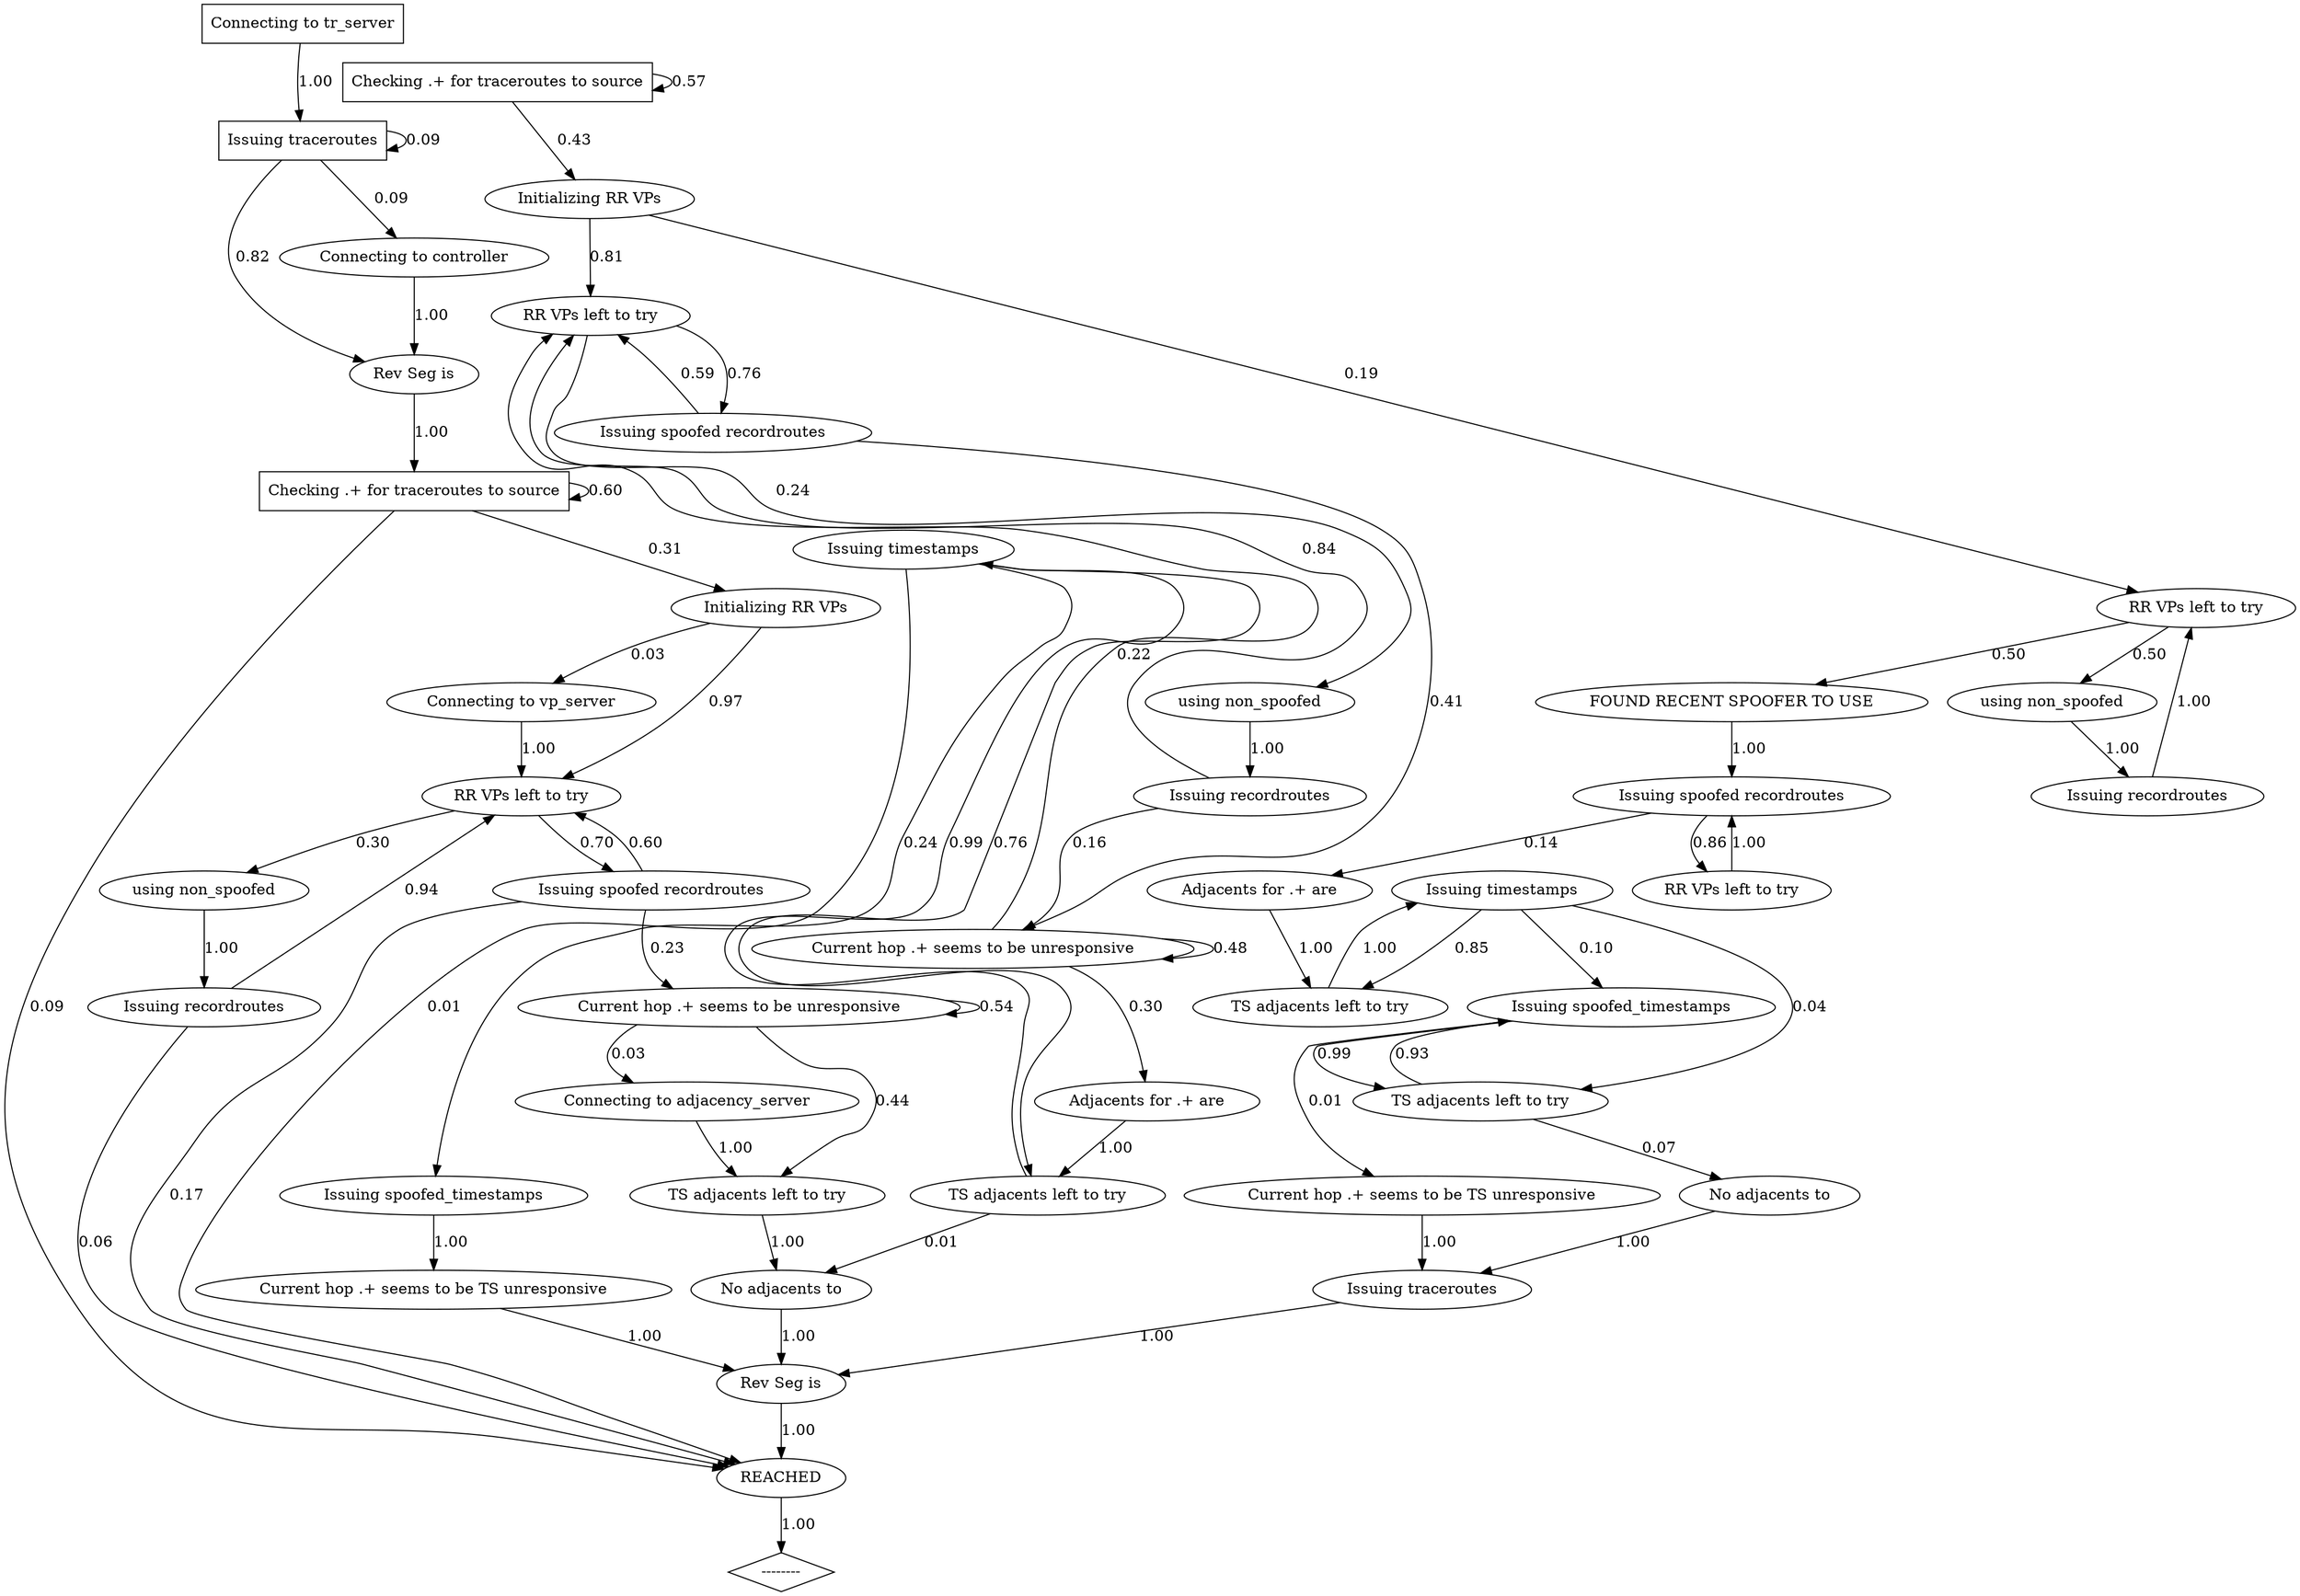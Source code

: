 digraph {
  1949589517 [label="Checking .+ for traceroutes to source",shape=box];
1949589517->1685182312 [label="0.31", weight="0.31"];
1949589517->373882728 [label="0.09", weight="0.09"];
1949589517->1949589517 [label="0.60", weight="0.60"];
  1901677475 [label="Issuing spoofed recordroutes"];
1901677475->1585215636 [label="0.59", weight="0.59"];
1901677475->2006746821 [label="0.41", weight="0.41"];
  2006746821 [label="Current hop .+ seems to be unresponsive"];
2006746821->1197875792 [label="0.30", weight="0.30"];
2006746821->2006746821 [label="0.48", weight="0.48"];
2006746821->1585215636 [label="0.22", weight="0.22"];
  496102288 [label="Issuing timestamps"];
496102288->365984831 [label="0.76", weight="0.76"];
496102288->373882728 [label="0.01", weight="0.01"];
496102288->344326933 [label="0.24", weight="0.24"];
  946479038 [label="Initializing RR VPs"];
946479038->1517596939 [label="0.19", weight="0.19"];
946479038->1585215636 [label="0.81", weight="0.81"];
  1025601370 [label="Current hop .+ seems to be unresponsive"];
1025601370->1667685889 [label="0.03", weight="0.03"];
1025601370->1025601370 [label="0.54", weight="0.54"];
1025601370->557757116 [label="0.44", weight="0.44"];
  344326933 [label="Issuing spoofed_timestamps"];
344326933->593348385 [label="1.00", weight="1.00"];
  1546867351 [label="Issuing timestamps"];
1546867351->1374830890 [label="0.10", weight="0.10"];
1546867351->1710293697 [label="0.85", weight="0.85"];
1546867351->1959884287 [label="0.04", weight="0.04"];
  1374830890 [label="Issuing spoofed_timestamps"];
1374830890->1959884287 [label="0.99", weight="0.99"];
1374830890->265621458 [label="0.01", weight="0.01"];
  657158900 [label="Rev Seg is"];
657158900->373882728 [label="1.00", weight="1.00"];
  307468946 [label="RR VPs left to try"];
307468946->2097261823 [label="1.00", weight="1.00"];
  22558696 [label="RR VPs left to try"];
22558696->603950563 [label="0.30", weight="0.30"];
22558696->764334724 [label="0.70", weight="0.70"];
  373882728 [label="REACHED"];
373882728->907430540 [label="1.00", weight="1.00"];
  990253721 [label="Adjacents for .+ are"];
990253721->1710293697 [label="1.00", weight="1.00"];
  1959884287 [label="TS adjacents left to try"];
1959884287->1374830890 [label="0.93", weight="0.93"];
1959884287->1392941214 [label="0.07", weight="0.07"];
  365984831 [label="TS adjacents left to try"];
365984831->496102288 [label="0.99", weight="0.99"];
365984831->783943498 [label="0.01", weight="0.01"];
  593348385 [label="Current hop .+ seems to be TS unresponsive"];
593348385->657158900 [label="1.00", weight="1.00"];
  1585215636 [label="RR VPs left to try"];
1585215636->330932989 [label="0.24", weight="0.24"];
1585215636->1901677475 [label="0.76", weight="0.76"];
  764334724 [label="Issuing spoofed recordroutes"];
764334724->1025601370 [label="0.23", weight="0.23"];
764334724->373882728 [label="0.17", weight="0.17"];
764334724->22558696 [label="0.60", weight="0.60"];
  1167558429 [label="Checking .+ for traceroutes to source",shape=box];
1167558429->1167558429 [label="0.57", weight="0.57"];
1167558429->946479038 [label="0.43", weight="0.43"];
  557757116 [label="TS adjacents left to try"];
557757116->783943498 [label="1.00", weight="1.00"];
  1392941214 [label="No adjacents to"];
1392941214->139689301 [label="1.00", weight="1.00"];
  603950563 [label="using non_spoofed"];
603950563->1874519541 [label="1.00", weight="1.00"];
  907430540 [label="--------",shape=diamond];
  2634125 [label="Issuing recordroutes"];
2634125->1585215636 [label="0.84", weight="0.84"];
2634125->2006746821 [label="0.16", weight="0.16"];
  2097261823 [label="Issuing spoofed recordroutes"];
2097261823->990253721 [label="0.14", weight="0.14"];
2097261823->307468946 [label="0.86", weight="0.86"];
  1685182312 [label="Initializing RR VPs"];
1685182312->1443747751 [label="0.03", weight="0.03"];
1685182312->22558696 [label="0.97", weight="0.97"];
  1710293697 [label="TS adjacents left to try"];
1710293697->1546867351 [label="1.00", weight="1.00"];
  594105569 [label="FOUND RECENT SPOOFER TO USE"];
594105569->2097261823 [label="1.00", weight="1.00"];
  139689301 [label="Issuing traceroutes"];
139689301->657158900 [label="1.00", weight="1.00"];
  63558014 [label="Issuing traceroutes",shape=box];
63558014->1242155321 [label="0.82", weight="0.82"];
63558014->63558014 [label="0.09", weight="0.09"];
63558014->539410568 [label="0.09", weight="0.09"];
  330932989 [label="using non_spoofed"];
330932989->2634125 [label="1.00", weight="1.00"];
  1517596939 [label="RR VPs left to try"];
1517596939->828756248 [label="0.50", weight="0.50"];
1517596939->594105569 [label="0.50", weight="0.50"];
  519956410 [label="Issuing recordroutes"];
519956410->1517596939 [label="1.00", weight="1.00"];
  1242155321 [label="Rev Seg is"];
1242155321->1949589517 [label="1.00", weight="1.00"];
  1874519541 [label="Issuing recordroutes"];
1874519541->373882728 [label="0.06", weight="0.06"];
1874519541->22558696 [label="0.94", weight="0.94"];
  783943498 [label="No adjacents to"];
783943498->657158900 [label="1.00", weight="1.00"];
  1667685889 [label="Connecting to adjacency_server"];
1667685889->557757116 [label="1.00", weight="1.00"];
  1197875792 [label="Adjacents for .+ are"];
1197875792->365984831 [label="1.00", weight="1.00"];
  539410568 [label="Connecting to controller"];
539410568->1242155321 [label="1.00", weight="1.00"];
  828756248 [label="using non_spoofed"];
828756248->519956410 [label="1.00", weight="1.00"];
  956404341 [label="Connecting to tr_server",shape=box];
956404341->63558014 [label="1.00", weight="1.00"];
  265621458 [label="Current hop .+ seems to be TS unresponsive"];
265621458->139689301 [label="1.00", weight="1.00"];
  1443747751 [label="Connecting to vp_server"];
1443747751->22558696 [label="1.00", weight="1.00"];
} // digraph
